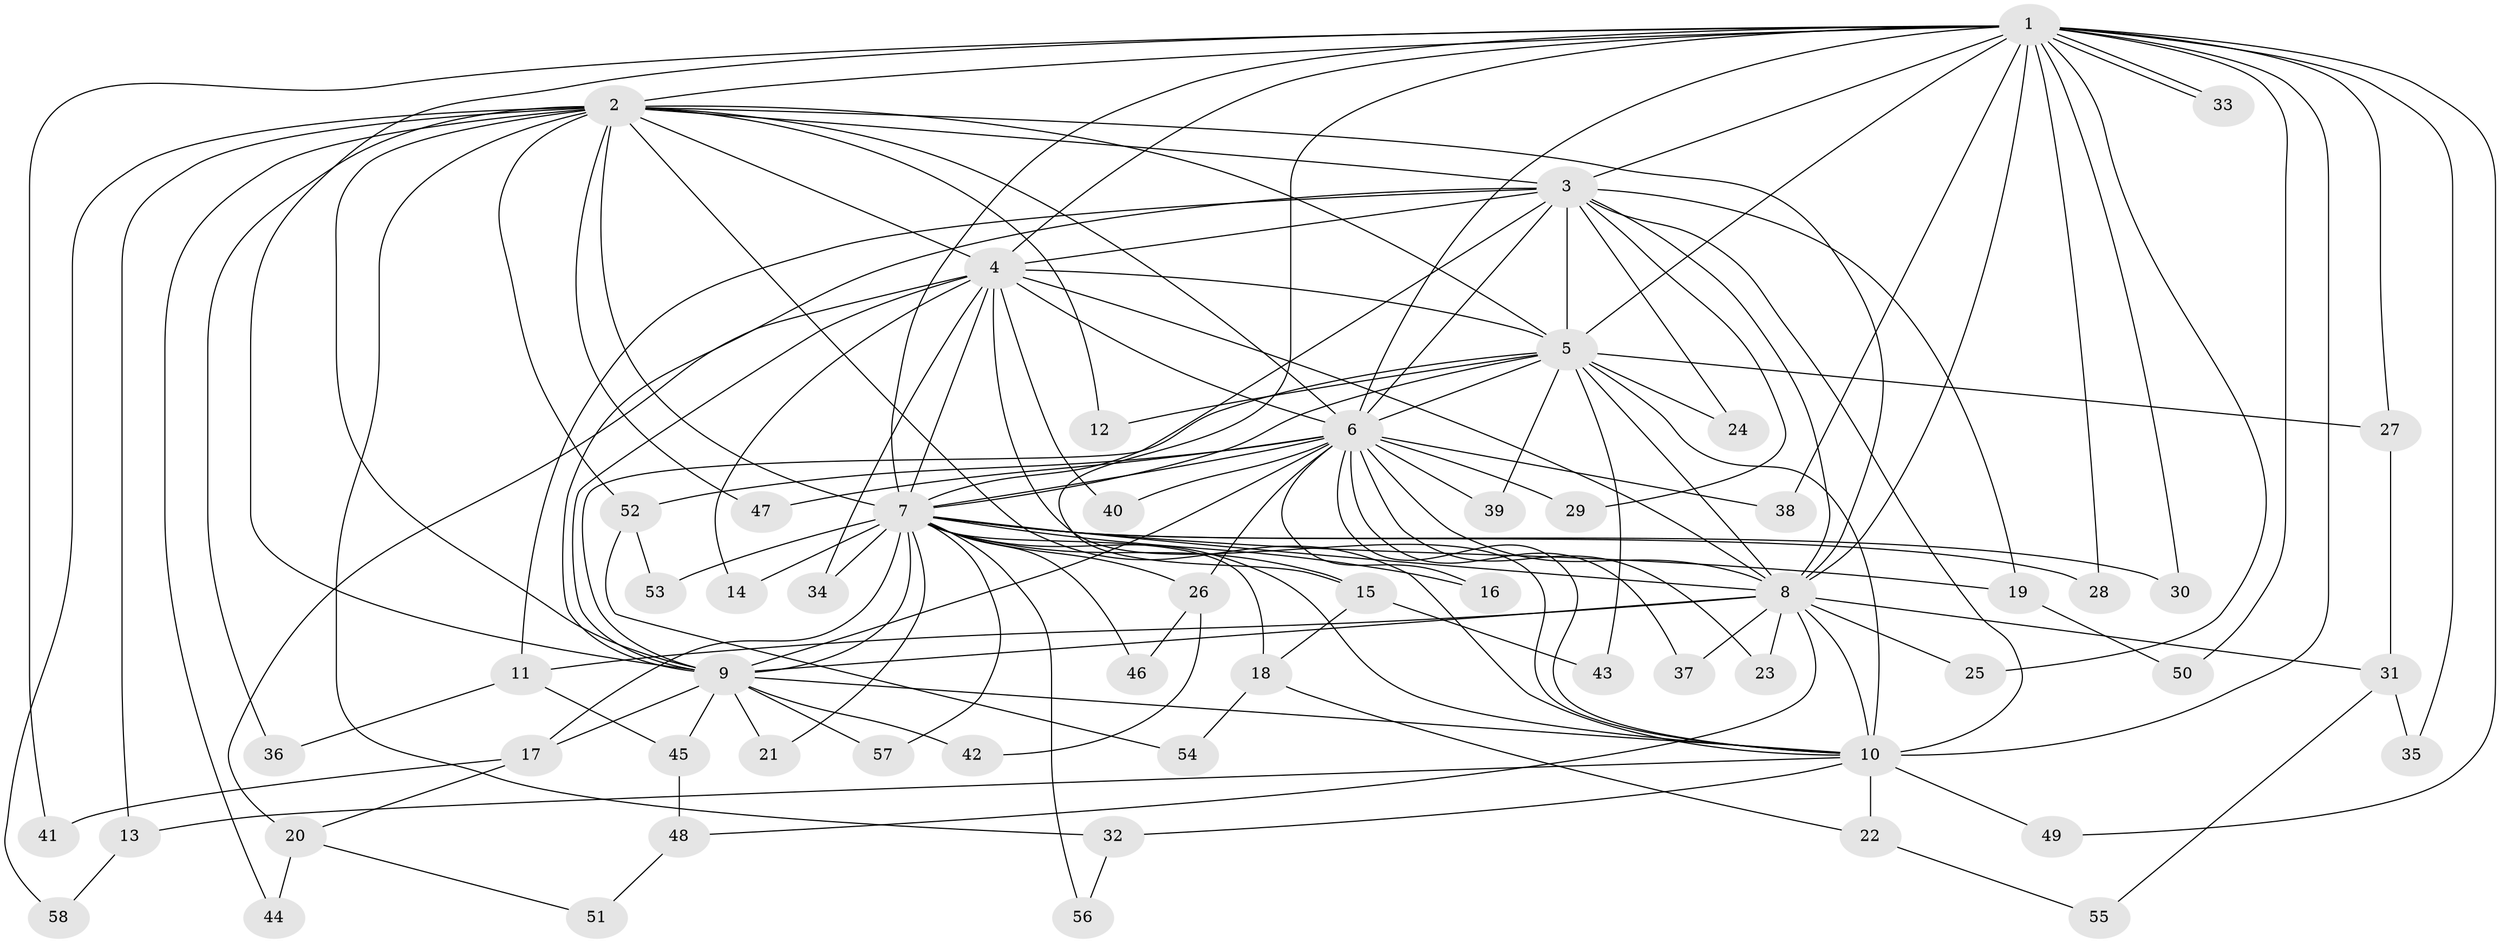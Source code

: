 // coarse degree distribution, {27: 0.023255813953488372, 15: 0.023255813953488372, 13: 0.023255813953488372, 19: 0.023255813953488372, 9: 0.046511627906976744, 4: 0.11627906976744186, 1: 0.11627906976744186, 2: 0.5348837209302325, 3: 0.046511627906976744, 6: 0.023255813953488372, 5: 0.023255813953488372}
// Generated by graph-tools (version 1.1) at 2025/41/03/06/25 10:41:35]
// undirected, 58 vertices, 141 edges
graph export_dot {
graph [start="1"]
  node [color=gray90,style=filled];
  1;
  2;
  3;
  4;
  5;
  6;
  7;
  8;
  9;
  10;
  11;
  12;
  13;
  14;
  15;
  16;
  17;
  18;
  19;
  20;
  21;
  22;
  23;
  24;
  25;
  26;
  27;
  28;
  29;
  30;
  31;
  32;
  33;
  34;
  35;
  36;
  37;
  38;
  39;
  40;
  41;
  42;
  43;
  44;
  45;
  46;
  47;
  48;
  49;
  50;
  51;
  52;
  53;
  54;
  55;
  56;
  57;
  58;
  1 -- 2;
  1 -- 3;
  1 -- 4;
  1 -- 5;
  1 -- 6;
  1 -- 7;
  1 -- 8;
  1 -- 9;
  1 -- 10;
  1 -- 15;
  1 -- 25;
  1 -- 27;
  1 -- 28;
  1 -- 30;
  1 -- 33;
  1 -- 33;
  1 -- 35;
  1 -- 38;
  1 -- 41;
  1 -- 49;
  1 -- 50;
  2 -- 3;
  2 -- 4;
  2 -- 5;
  2 -- 6;
  2 -- 7;
  2 -- 8;
  2 -- 9;
  2 -- 10;
  2 -- 12;
  2 -- 13;
  2 -- 32;
  2 -- 36;
  2 -- 44;
  2 -- 47;
  2 -- 52;
  2 -- 58;
  3 -- 4;
  3 -- 5;
  3 -- 6;
  3 -- 7;
  3 -- 8;
  3 -- 9;
  3 -- 10;
  3 -- 11;
  3 -- 19;
  3 -- 24;
  3 -- 29;
  4 -- 5;
  4 -- 6;
  4 -- 7;
  4 -- 8;
  4 -- 9;
  4 -- 10;
  4 -- 14;
  4 -- 20;
  4 -- 34;
  4 -- 40;
  5 -- 6;
  5 -- 7;
  5 -- 8;
  5 -- 9;
  5 -- 10;
  5 -- 12;
  5 -- 24;
  5 -- 27;
  5 -- 39;
  5 -- 43;
  6 -- 7;
  6 -- 8;
  6 -- 9;
  6 -- 10;
  6 -- 16;
  6 -- 23;
  6 -- 26;
  6 -- 29;
  6 -- 37;
  6 -- 38;
  6 -- 39;
  6 -- 40;
  6 -- 47;
  6 -- 52;
  7 -- 8;
  7 -- 9;
  7 -- 10;
  7 -- 14;
  7 -- 15;
  7 -- 16;
  7 -- 17;
  7 -- 18;
  7 -- 19;
  7 -- 21;
  7 -- 26;
  7 -- 28;
  7 -- 30;
  7 -- 34;
  7 -- 46;
  7 -- 53;
  7 -- 56;
  7 -- 57;
  8 -- 9;
  8 -- 10;
  8 -- 11;
  8 -- 23;
  8 -- 25;
  8 -- 31;
  8 -- 37;
  8 -- 48;
  9 -- 10;
  9 -- 17;
  9 -- 21;
  9 -- 42;
  9 -- 45;
  9 -- 57;
  10 -- 13;
  10 -- 22;
  10 -- 32;
  10 -- 49;
  11 -- 36;
  11 -- 45;
  13 -- 58;
  15 -- 18;
  15 -- 43;
  17 -- 20;
  17 -- 41;
  18 -- 22;
  18 -- 54;
  19 -- 50;
  20 -- 44;
  20 -- 51;
  22 -- 55;
  26 -- 42;
  26 -- 46;
  27 -- 31;
  31 -- 35;
  31 -- 55;
  32 -- 56;
  45 -- 48;
  48 -- 51;
  52 -- 53;
  52 -- 54;
}
